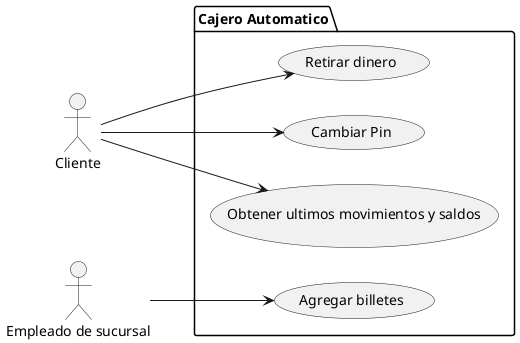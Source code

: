 @startuml
left to right direction
actor Cliente as c
actor "Empleado de sucursal" as e
package "Cajero Automatico" {
    usecase "Retirar dinero" as rd
    usecase "Cambiar Pin" as cp
    usecase "Obtener ultimos movimientos y saldos" as ms
    usecase "Agregar billetes" as ab
}

c --> rd
c --> cp
c --> ms
e --> ab
@enduml
